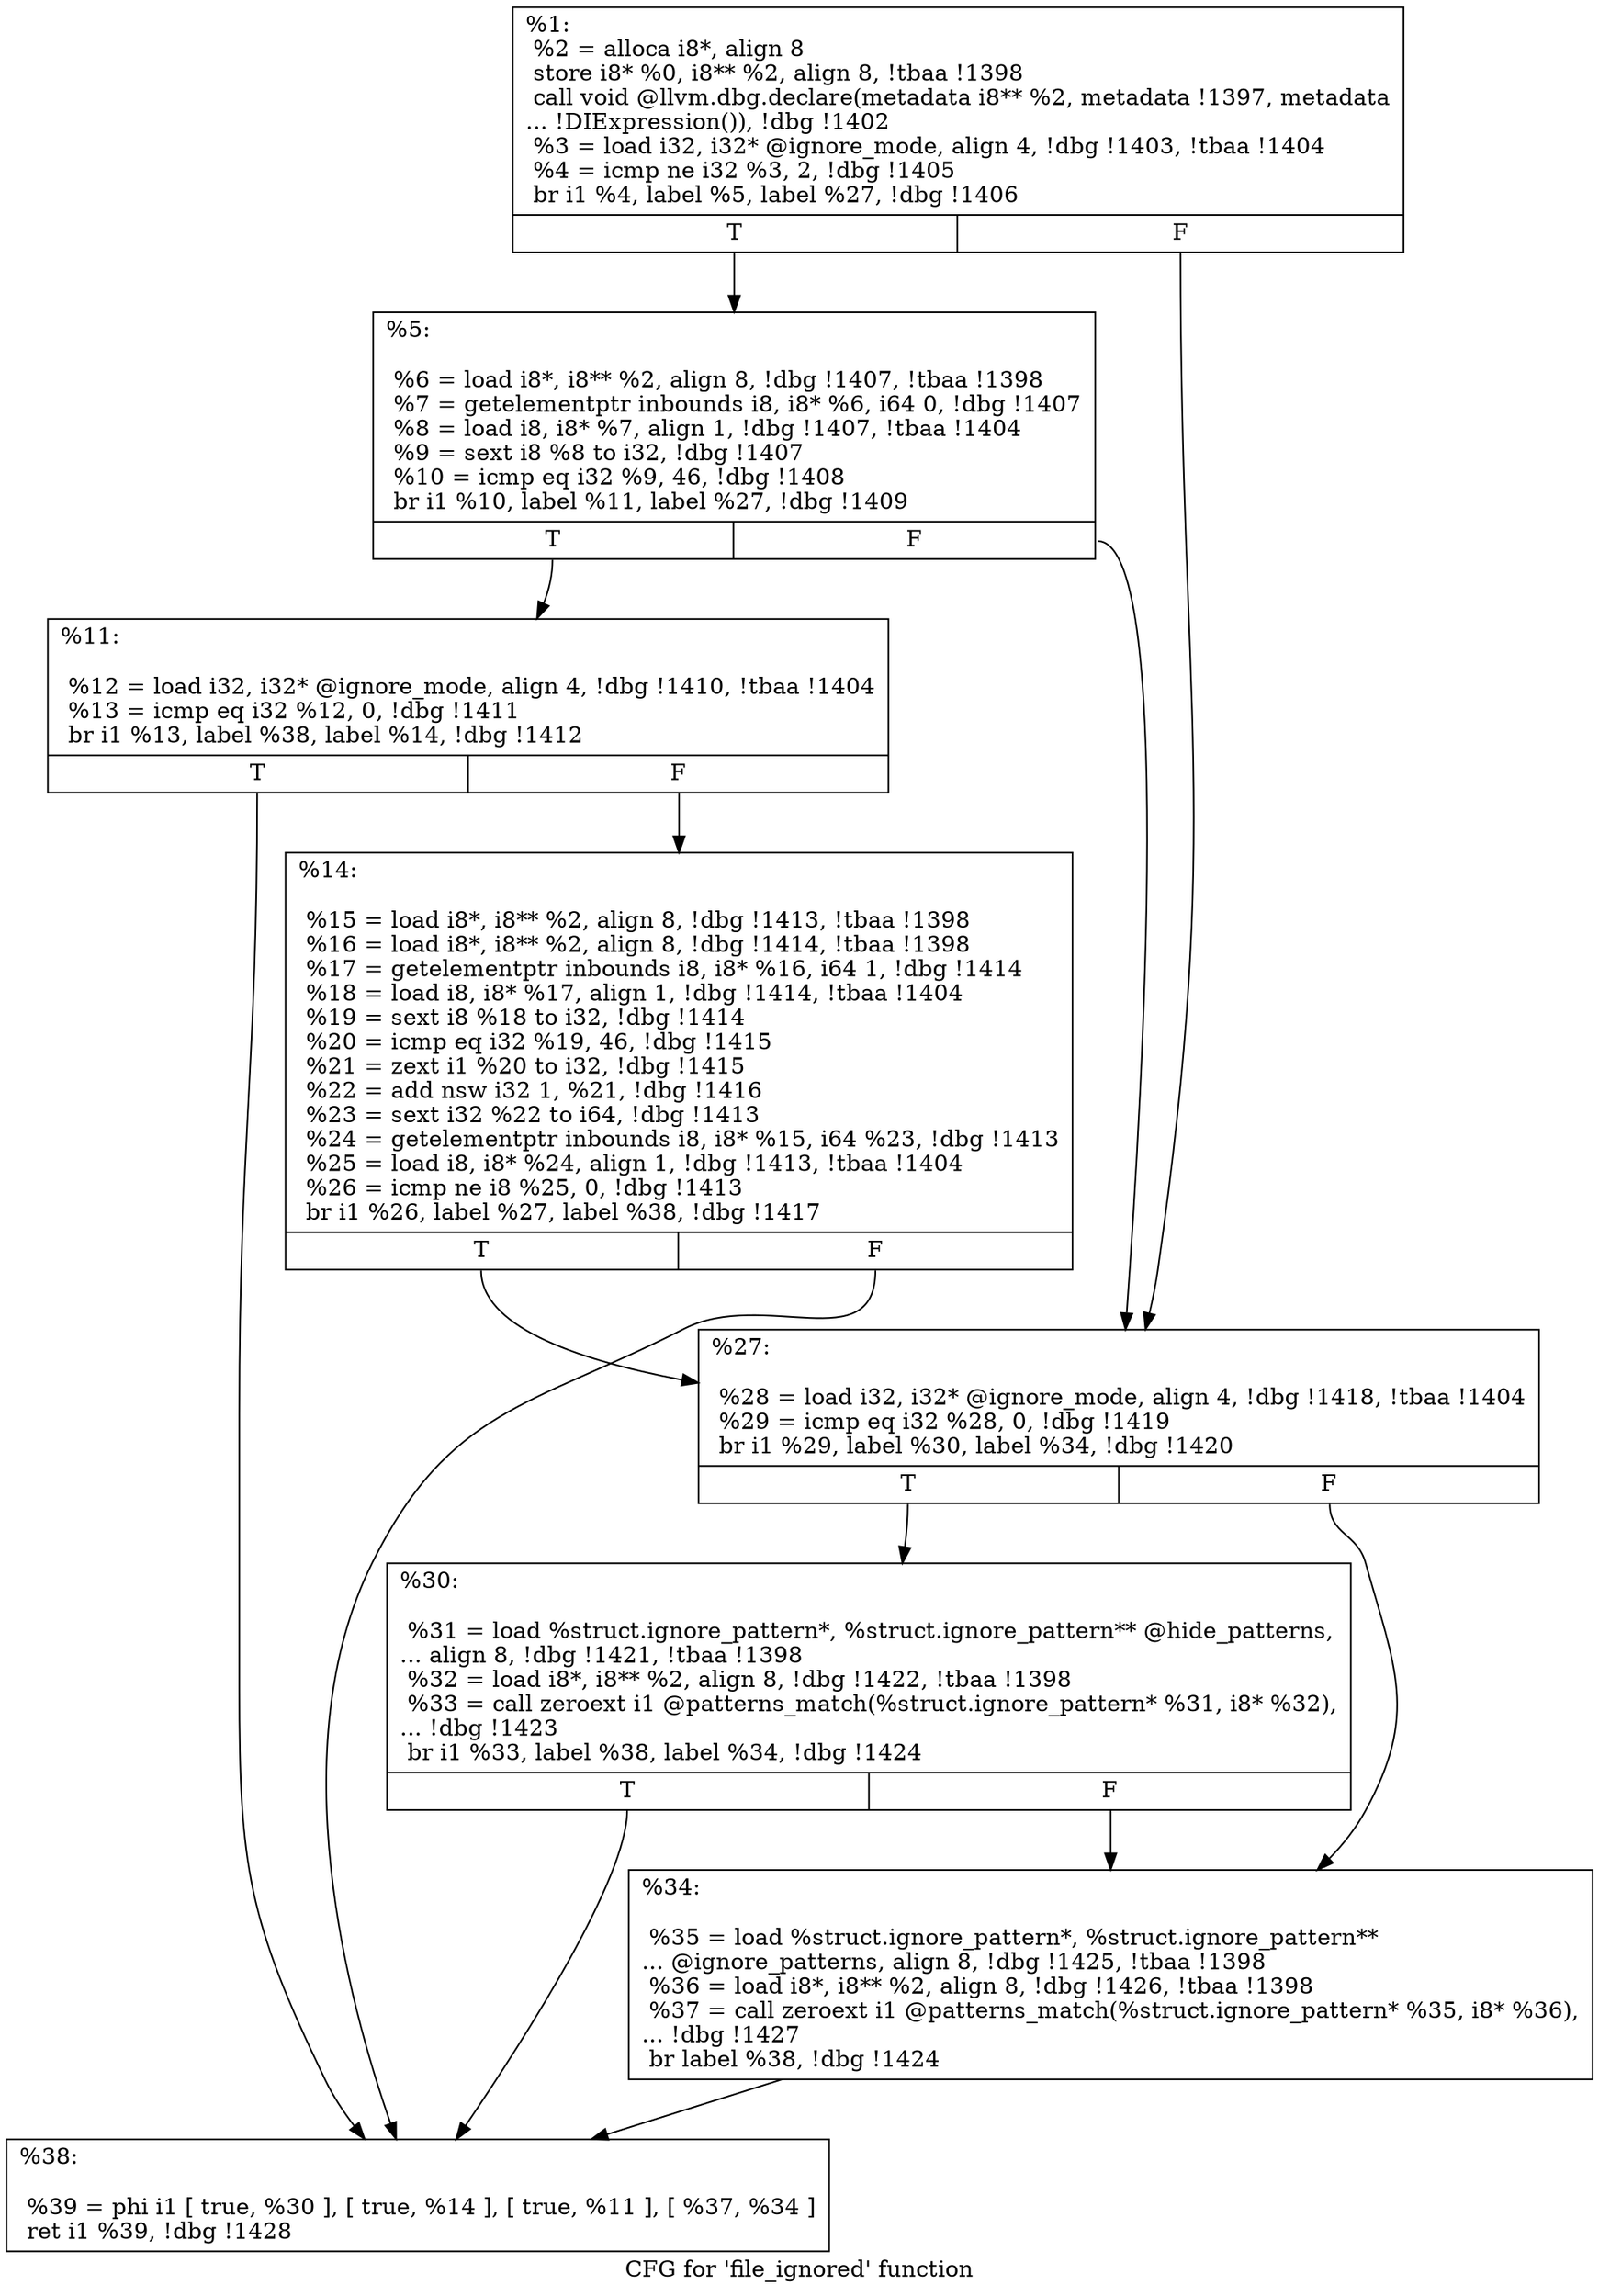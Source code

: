 digraph "CFG for 'file_ignored' function" {
	label="CFG for 'file_ignored' function";

	Node0x22241b0 [shape=record,label="{%1:\l  %2 = alloca i8*, align 8\l  store i8* %0, i8** %2, align 8, !tbaa !1398\l  call void @llvm.dbg.declare(metadata i8** %2, metadata !1397, metadata\l... !DIExpression()), !dbg !1402\l  %3 = load i32, i32* @ignore_mode, align 4, !dbg !1403, !tbaa !1404\l  %4 = icmp ne i32 %3, 2, !dbg !1405\l  br i1 %4, label %5, label %27, !dbg !1406\l|{<s0>T|<s1>F}}"];
	Node0x22241b0:s0 -> Node0x2224200;
	Node0x22241b0:s1 -> Node0x22242f0;
	Node0x2224200 [shape=record,label="{%5:\l\l  %6 = load i8*, i8** %2, align 8, !dbg !1407, !tbaa !1398\l  %7 = getelementptr inbounds i8, i8* %6, i64 0, !dbg !1407\l  %8 = load i8, i8* %7, align 1, !dbg !1407, !tbaa !1404\l  %9 = sext i8 %8 to i32, !dbg !1407\l  %10 = icmp eq i32 %9, 46, !dbg !1408\l  br i1 %10, label %11, label %27, !dbg !1409\l|{<s0>T|<s1>F}}"];
	Node0x2224200:s0 -> Node0x2224250;
	Node0x2224200:s1 -> Node0x22242f0;
	Node0x2224250 [shape=record,label="{%11:\l\l  %12 = load i32, i32* @ignore_mode, align 4, !dbg !1410, !tbaa !1404\l  %13 = icmp eq i32 %12, 0, !dbg !1411\l  br i1 %13, label %38, label %14, !dbg !1412\l|{<s0>T|<s1>F}}"];
	Node0x2224250:s0 -> Node0x22243e0;
	Node0x2224250:s1 -> Node0x22242a0;
	Node0x22242a0 [shape=record,label="{%14:\l\l  %15 = load i8*, i8** %2, align 8, !dbg !1413, !tbaa !1398\l  %16 = load i8*, i8** %2, align 8, !dbg !1414, !tbaa !1398\l  %17 = getelementptr inbounds i8, i8* %16, i64 1, !dbg !1414\l  %18 = load i8, i8* %17, align 1, !dbg !1414, !tbaa !1404\l  %19 = sext i8 %18 to i32, !dbg !1414\l  %20 = icmp eq i32 %19, 46, !dbg !1415\l  %21 = zext i1 %20 to i32, !dbg !1415\l  %22 = add nsw i32 1, %21, !dbg !1416\l  %23 = sext i32 %22 to i64, !dbg !1413\l  %24 = getelementptr inbounds i8, i8* %15, i64 %23, !dbg !1413\l  %25 = load i8, i8* %24, align 1, !dbg !1413, !tbaa !1404\l  %26 = icmp ne i8 %25, 0, !dbg !1413\l  br i1 %26, label %27, label %38, !dbg !1417\l|{<s0>T|<s1>F}}"];
	Node0x22242a0:s0 -> Node0x22242f0;
	Node0x22242a0:s1 -> Node0x22243e0;
	Node0x22242f0 [shape=record,label="{%27:\l\l  %28 = load i32, i32* @ignore_mode, align 4, !dbg !1418, !tbaa !1404\l  %29 = icmp eq i32 %28, 0, !dbg !1419\l  br i1 %29, label %30, label %34, !dbg !1420\l|{<s0>T|<s1>F}}"];
	Node0x22242f0:s0 -> Node0x2224340;
	Node0x22242f0:s1 -> Node0x2224390;
	Node0x2224340 [shape=record,label="{%30:\l\l  %31 = load %struct.ignore_pattern*, %struct.ignore_pattern** @hide_patterns,\l... align 8, !dbg !1421, !tbaa !1398\l  %32 = load i8*, i8** %2, align 8, !dbg !1422, !tbaa !1398\l  %33 = call zeroext i1 @patterns_match(%struct.ignore_pattern* %31, i8* %32),\l... !dbg !1423\l  br i1 %33, label %38, label %34, !dbg !1424\l|{<s0>T|<s1>F}}"];
	Node0x2224340:s0 -> Node0x22243e0;
	Node0x2224340:s1 -> Node0x2224390;
	Node0x2224390 [shape=record,label="{%34:\l\l  %35 = load %struct.ignore_pattern*, %struct.ignore_pattern**\l... @ignore_patterns, align 8, !dbg !1425, !tbaa !1398\l  %36 = load i8*, i8** %2, align 8, !dbg !1426, !tbaa !1398\l  %37 = call zeroext i1 @patterns_match(%struct.ignore_pattern* %35, i8* %36),\l... !dbg !1427\l  br label %38, !dbg !1424\l}"];
	Node0x2224390 -> Node0x22243e0;
	Node0x22243e0 [shape=record,label="{%38:\l\l  %39 = phi i1 [ true, %30 ], [ true, %14 ], [ true, %11 ], [ %37, %34 ]\l  ret i1 %39, !dbg !1428\l}"];
}
